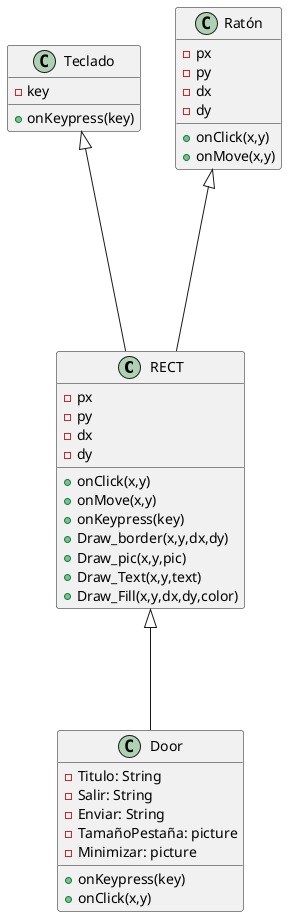 @startuml
'https://plantuml.com/sequence-diagram

class RECT{
-px
-py
-dx
-dy
+onClick(x,y)
+onMove(x,y)
+onKeypress(key)
+Draw_border(x,y,dx,dy)
+Draw_pic(x,y,pic)
+Draw_Text(x,y,text)
+Draw_Fill(x,y,dx,dy,color)
}

class Door{
-Titulo: String
-Salir: String
-Enviar: String
-TamañoPestaña: picture
-Minimizar: picture
+onKeypress(key)
+onClick(x,y)
}

class Teclado{
-key
+onKeypress(key)
}

class Ratón{
-px
-py
-dx
-dy
+onClick(x,y)
+onMove(x,y)
}

RECT <|--- Door
Teclado<|---- RECT
Ratón<|---- RECT
@enduml